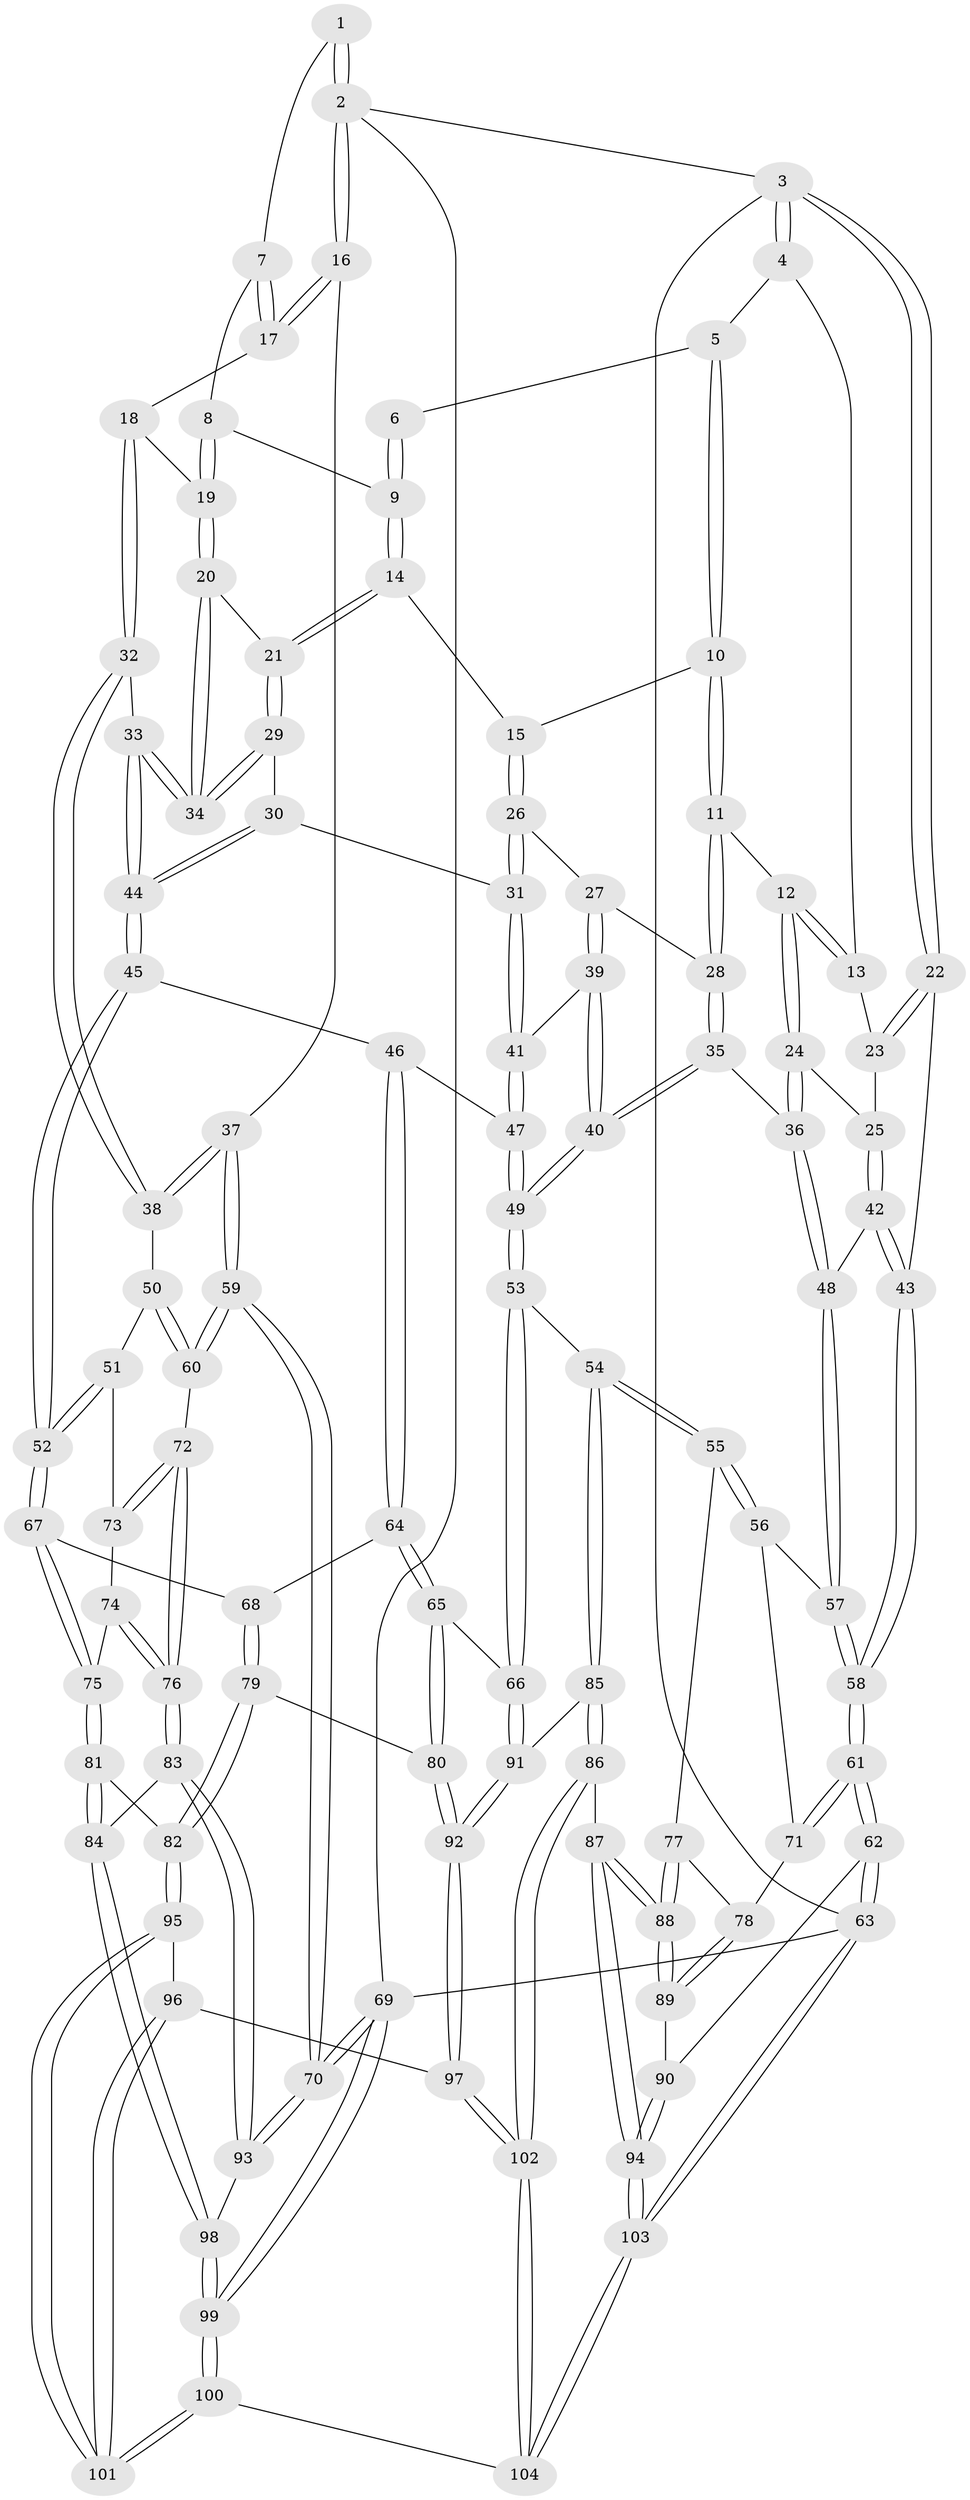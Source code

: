 // coarse degree distribution, {4: 0.4603174603174603, 6: 0.12698412698412698, 5: 0.2698412698412698, 3: 0.14285714285714285}
// Generated by graph-tools (version 1.1) at 2025/52/02/27/25 19:52:44]
// undirected, 104 vertices, 257 edges
graph export_dot {
graph [start="1"]
  node [color=gray90,style=filled];
  1 [pos="+1+0"];
  2 [pos="+1+0"];
  3 [pos="+0+0"];
  4 [pos="+0.27159400869507294+0"];
  5 [pos="+0.39685505927542775+0"];
  6 [pos="+0.7638058275673217+0"];
  7 [pos="+0.848121832762536+0.0998194762392168"];
  8 [pos="+0.8068880040620671+0.11091973078400574"];
  9 [pos="+0.7233105421101961+0.08275304157292486"];
  10 [pos="+0.42173340765225115+0"];
  11 [pos="+0.35892596842840235+0.2119168351865837"];
  12 [pos="+0.28745602432189316+0.22130421662209157"];
  13 [pos="+0.1936210551390386+0.14985195198813053"];
  14 [pos="+0.6518364745663092+0.14610815543148245"];
  15 [pos="+0.5881747150483541+0.14783709611305415"];
  16 [pos="+1+0.28890426004417724"];
  17 [pos="+0.974444989734457+0.22055437602143335"];
  18 [pos="+0.8253380905837001+0.23254510060750555"];
  19 [pos="+0.8146704858745092+0.23029469660389512"];
  20 [pos="+0.7651787477803977+0.24678624414504455"];
  21 [pos="+0.7168064997174811+0.22559802192163453"];
  22 [pos="+0+0.2354953299392287"];
  23 [pos="+0.16721856677357191+0.165806906971554"];
  24 [pos="+0.22910253101370864+0.3342704670844596"];
  25 [pos="+0.17652152238266416+0.3277589745556734"];
  26 [pos="+0.5366215569234362+0.25084775200509957"];
  27 [pos="+0.4743850837145509+0.28352873858772715"];
  28 [pos="+0.420313290604903+0.2764871401384843"];
  29 [pos="+0.6538545274543929+0.3375033368712559"];
  30 [pos="+0.6346276290741149+0.3452954372491013"];
  31 [pos="+0.6287474021438203+0.3434671178179149"];
  32 [pos="+0.8585752173409102+0.40589821542187293"];
  33 [pos="+0.8001792518801422+0.40556247661607153"];
  34 [pos="+0.7666562465471571+0.3581020292428746"];
  35 [pos="+0.3139779910579225+0.4205924840041329"];
  36 [pos="+0.2983257679418165+0.41716403444283556"];
  37 [pos="+1+0.33377578129826635"];
  38 [pos="+0.8768453740736771+0.40947135124286294"];
  39 [pos="+0.48968211198352696+0.3730744983860091"];
  40 [pos="+0.3972160684251449+0.5163644627236046"];
  41 [pos="+0.5521647540353853+0.4169884829230232"];
  42 [pos="+0.09472697293773849+0.3508062107376219"];
  43 [pos="+0+0.29963318173880643"];
  44 [pos="+0.6861526163773587+0.5195941934315863"];
  45 [pos="+0.6846274542485504+0.5231575011493613"];
  46 [pos="+0.5904904170778741+0.5351694481274345"];
  47 [pos="+0.575563982029802+0.5296506661630848"];
  48 [pos="+0.18100468825036348+0.49983122115418055"];
  49 [pos="+0.40851234467767816+0.5467504545436227"];
  50 [pos="+0.8574646654307394+0.557301124230943"];
  51 [pos="+0.7493504872643405+0.5968743671854569"];
  52 [pos="+0.7385638430112602+0.594043225914675"];
  53 [pos="+0.35517035298577315+0.6741512525623744"];
  54 [pos="+0.33674853046055103+0.678552683896499"];
  55 [pos="+0.29426855817552394+0.681460400205726"];
  56 [pos="+0.20334685486124796+0.5965678480436459"];
  57 [pos="+0.16248615216894868+0.5445258781541841"];
  58 [pos="+0+0.5741068363483125"];
  59 [pos="+1+0.635321514884971"];
  60 [pos="+1+0.6613747584478494"];
  61 [pos="+0+0.5810183275130816"];
  62 [pos="+0+0.7427769310359018"];
  63 [pos="+0+1"];
  64 [pos="+0.5722027598935797+0.702943564001562"];
  65 [pos="+0.5495187171901449+0.7102037674049609"];
  66 [pos="+0.3649564824004637+0.6825558252583022"];
  67 [pos="+0.6876055475359493+0.7019272731412327"];
  68 [pos="+0.5814608599799963+0.7070049211188064"];
  69 [pos="+1+1"];
  70 [pos="+1+1"];
  71 [pos="+0.06635975911344517+0.6970264446816089"];
  72 [pos="+1+0.6916477794513284"];
  73 [pos="+0.7801218927995759+0.6304580419823733"];
  74 [pos="+0.8056952957950363+0.696493747477146"];
  75 [pos="+0.7083766562613895+0.7499785488849601"];
  76 [pos="+0.8739631220487925+0.796978088698852"];
  77 [pos="+0.26278877291906466+0.7080395557968516"];
  78 [pos="+0.13671609961342412+0.7537045726870854"];
  79 [pos="+0.627457553610732+0.8328147526179772"];
  80 [pos="+0.5278119916345948+0.8406923057329226"];
  81 [pos="+0.7324049281491118+0.8370979491329191"];
  82 [pos="+0.6770579873694709+0.8562315259842453"];
  83 [pos="+0.8669000268427411+0.8082072256477587"];
  84 [pos="+0.7778318246427689+0.8506304595899571"];
  85 [pos="+0.3049320125280863+0.9083322955780844"];
  86 [pos="+0.3046215597533242+0.9085900364694849"];
  87 [pos="+0.24636766988178563+0.9332912749329252"];
  88 [pos="+0.2366601295618973+0.854825863798304"];
  89 [pos="+0.11757393193337053+0.8106530709525455"];
  90 [pos="+0.10883037900893976+0.8259157449761648"];
  91 [pos="+0.4466587907427056+0.8657085350541619"];
  92 [pos="+0.46737065418712326+0.882552240177928"];
  93 [pos="+0.9892129759729251+0.9828095457149613"];
  94 [pos="+0.09155857442156433+1"];
  95 [pos="+0.6746119837834749+0.8608455462650174"];
  96 [pos="+0.5709736167793785+0.925991953810158"];
  97 [pos="+0.47709319241747067+0.921885269244643"];
  98 [pos="+0.7896277436808555+0.9468303511050093"];
  99 [pos="+0.7169603725484296+1"];
  100 [pos="+0.6692824863495298+1"];
  101 [pos="+0.645692835691024+1"];
  102 [pos="+0.46090077326079865+1"];
  103 [pos="+0+1"];
  104 [pos="+0.46428365696137247+1"];
  1 -- 2;
  1 -- 2;
  1 -- 7;
  2 -- 3;
  2 -- 16;
  2 -- 16;
  2 -- 69;
  3 -- 4;
  3 -- 4;
  3 -- 22;
  3 -- 22;
  3 -- 63;
  4 -- 5;
  4 -- 13;
  5 -- 6;
  5 -- 10;
  5 -- 10;
  6 -- 9;
  6 -- 9;
  7 -- 8;
  7 -- 17;
  7 -- 17;
  8 -- 9;
  8 -- 19;
  8 -- 19;
  9 -- 14;
  9 -- 14;
  10 -- 11;
  10 -- 11;
  10 -- 15;
  11 -- 12;
  11 -- 28;
  11 -- 28;
  12 -- 13;
  12 -- 13;
  12 -- 24;
  12 -- 24;
  13 -- 23;
  14 -- 15;
  14 -- 21;
  14 -- 21;
  15 -- 26;
  15 -- 26;
  16 -- 17;
  16 -- 17;
  16 -- 37;
  17 -- 18;
  18 -- 19;
  18 -- 32;
  18 -- 32;
  19 -- 20;
  19 -- 20;
  20 -- 21;
  20 -- 34;
  20 -- 34;
  21 -- 29;
  21 -- 29;
  22 -- 23;
  22 -- 23;
  22 -- 43;
  23 -- 25;
  24 -- 25;
  24 -- 36;
  24 -- 36;
  25 -- 42;
  25 -- 42;
  26 -- 27;
  26 -- 31;
  26 -- 31;
  27 -- 28;
  27 -- 39;
  27 -- 39;
  28 -- 35;
  28 -- 35;
  29 -- 30;
  29 -- 34;
  29 -- 34;
  30 -- 31;
  30 -- 44;
  30 -- 44;
  31 -- 41;
  31 -- 41;
  32 -- 33;
  32 -- 38;
  32 -- 38;
  33 -- 34;
  33 -- 34;
  33 -- 44;
  33 -- 44;
  35 -- 36;
  35 -- 40;
  35 -- 40;
  36 -- 48;
  36 -- 48;
  37 -- 38;
  37 -- 38;
  37 -- 59;
  37 -- 59;
  38 -- 50;
  39 -- 40;
  39 -- 40;
  39 -- 41;
  40 -- 49;
  40 -- 49;
  41 -- 47;
  41 -- 47;
  42 -- 43;
  42 -- 43;
  42 -- 48;
  43 -- 58;
  43 -- 58;
  44 -- 45;
  44 -- 45;
  45 -- 46;
  45 -- 52;
  45 -- 52;
  46 -- 47;
  46 -- 64;
  46 -- 64;
  47 -- 49;
  47 -- 49;
  48 -- 57;
  48 -- 57;
  49 -- 53;
  49 -- 53;
  50 -- 51;
  50 -- 60;
  50 -- 60;
  51 -- 52;
  51 -- 52;
  51 -- 73;
  52 -- 67;
  52 -- 67;
  53 -- 54;
  53 -- 66;
  53 -- 66;
  54 -- 55;
  54 -- 55;
  54 -- 85;
  54 -- 85;
  55 -- 56;
  55 -- 56;
  55 -- 77;
  56 -- 57;
  56 -- 71;
  57 -- 58;
  57 -- 58;
  58 -- 61;
  58 -- 61;
  59 -- 60;
  59 -- 60;
  59 -- 70;
  59 -- 70;
  60 -- 72;
  61 -- 62;
  61 -- 62;
  61 -- 71;
  61 -- 71;
  62 -- 63;
  62 -- 63;
  62 -- 90;
  63 -- 103;
  63 -- 103;
  63 -- 69;
  64 -- 65;
  64 -- 65;
  64 -- 68;
  65 -- 66;
  65 -- 80;
  65 -- 80;
  66 -- 91;
  66 -- 91;
  67 -- 68;
  67 -- 75;
  67 -- 75;
  68 -- 79;
  68 -- 79;
  69 -- 70;
  69 -- 70;
  69 -- 99;
  69 -- 99;
  70 -- 93;
  70 -- 93;
  71 -- 78;
  72 -- 73;
  72 -- 73;
  72 -- 76;
  72 -- 76;
  73 -- 74;
  74 -- 75;
  74 -- 76;
  74 -- 76;
  75 -- 81;
  75 -- 81;
  76 -- 83;
  76 -- 83;
  77 -- 78;
  77 -- 88;
  77 -- 88;
  78 -- 89;
  78 -- 89;
  79 -- 80;
  79 -- 82;
  79 -- 82;
  80 -- 92;
  80 -- 92;
  81 -- 82;
  81 -- 84;
  81 -- 84;
  82 -- 95;
  82 -- 95;
  83 -- 84;
  83 -- 93;
  83 -- 93;
  84 -- 98;
  84 -- 98;
  85 -- 86;
  85 -- 86;
  85 -- 91;
  86 -- 87;
  86 -- 102;
  86 -- 102;
  87 -- 88;
  87 -- 88;
  87 -- 94;
  87 -- 94;
  88 -- 89;
  88 -- 89;
  89 -- 90;
  90 -- 94;
  90 -- 94;
  91 -- 92;
  91 -- 92;
  92 -- 97;
  92 -- 97;
  93 -- 98;
  94 -- 103;
  94 -- 103;
  95 -- 96;
  95 -- 101;
  95 -- 101;
  96 -- 97;
  96 -- 101;
  96 -- 101;
  97 -- 102;
  97 -- 102;
  98 -- 99;
  98 -- 99;
  99 -- 100;
  99 -- 100;
  100 -- 101;
  100 -- 101;
  100 -- 104;
  102 -- 104;
  102 -- 104;
  103 -- 104;
  103 -- 104;
}
